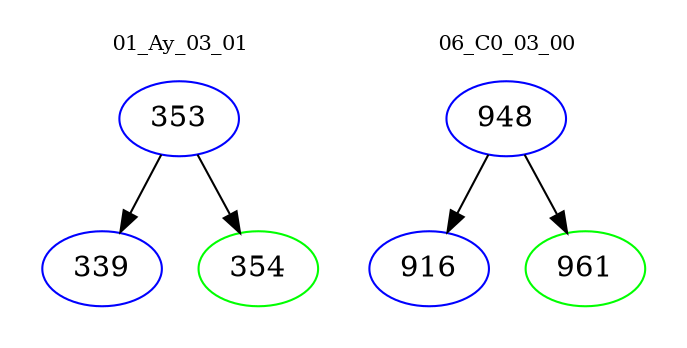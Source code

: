 digraph{
subgraph cluster_0 {
color = white
label = "01_Ay_03_01";
fontsize=10;
T0_353 [label="353", color="blue"]
T0_353 -> T0_339 [color="black"]
T0_339 [label="339", color="blue"]
T0_353 -> T0_354 [color="black"]
T0_354 [label="354", color="green"]
}
subgraph cluster_1 {
color = white
label = "06_C0_03_00";
fontsize=10;
T1_948 [label="948", color="blue"]
T1_948 -> T1_916 [color="black"]
T1_916 [label="916", color="blue"]
T1_948 -> T1_961 [color="black"]
T1_961 [label="961", color="green"]
}
}
